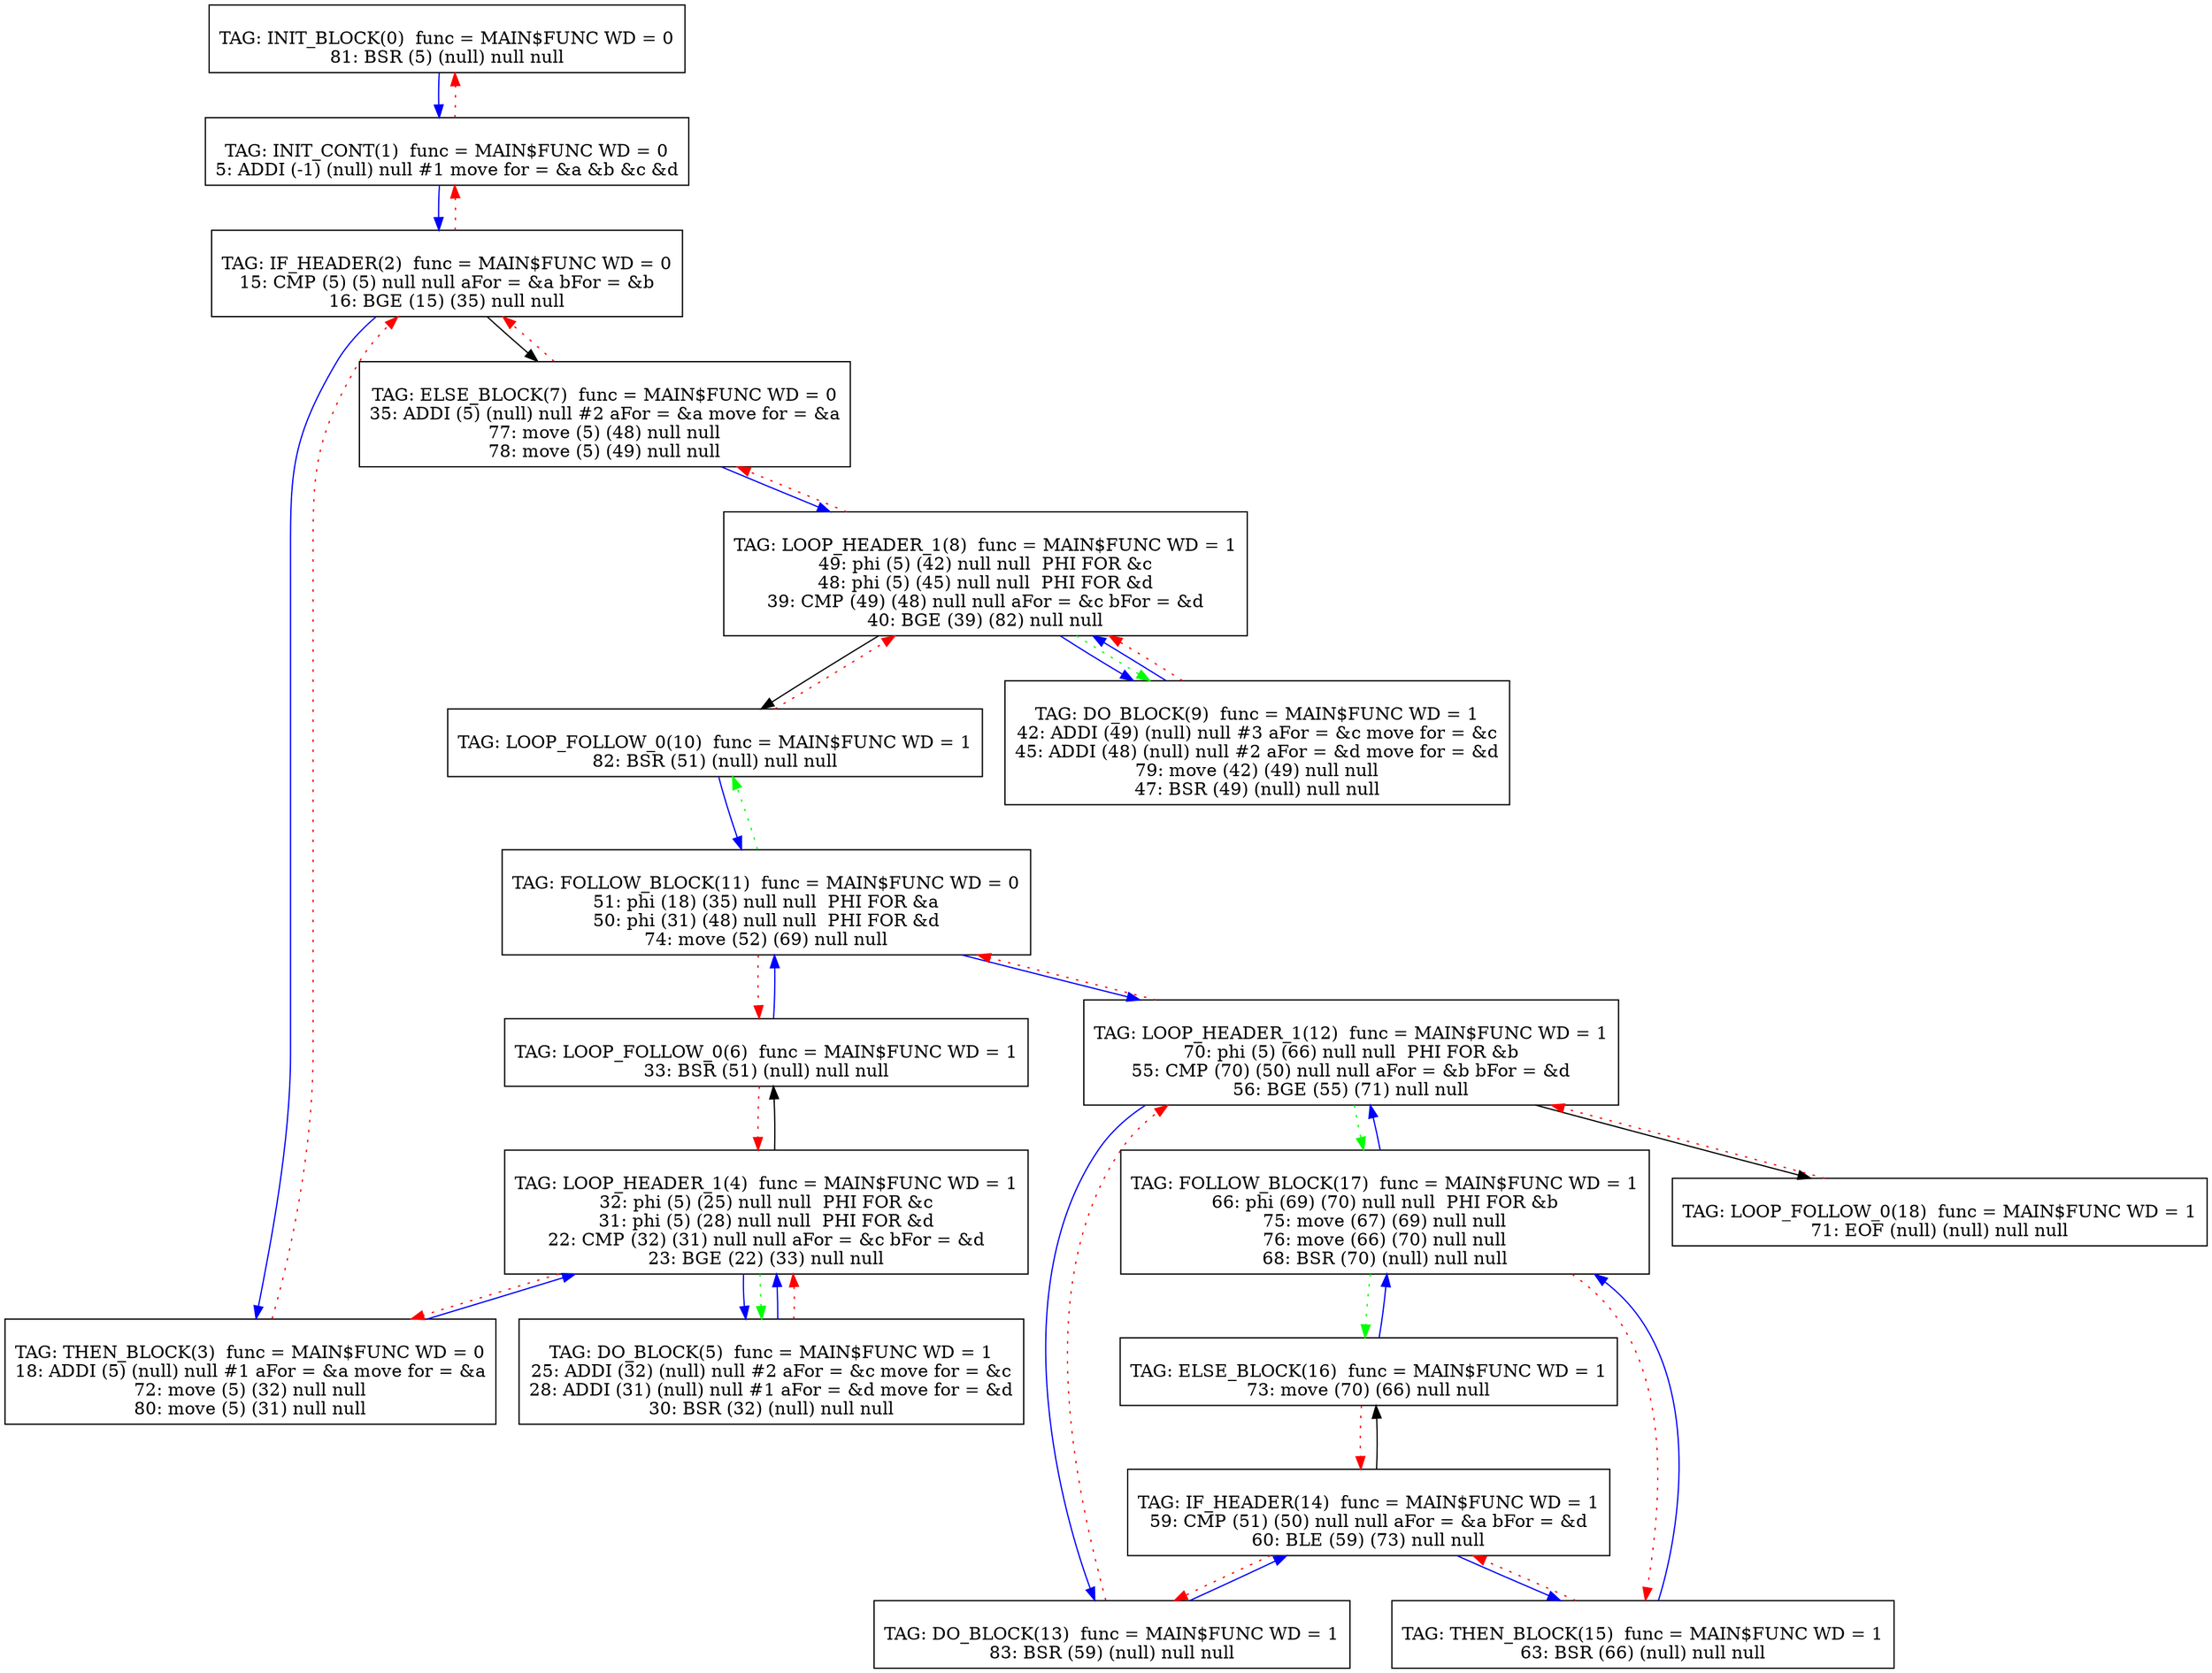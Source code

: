 digraph {
0[label="
TAG: INIT_BLOCK(0)  func = MAIN$FUNC WD = 0
81: BSR (5) (null) null null
"];
0[shape=box];
0 -> 1[color=blue]
1[label="
TAG: INIT_CONT(1)  func = MAIN$FUNC WD = 0
5: ADDI (-1) (null) null #1 move for = &a &b &c &d
"];
1[shape=box];
1 -> 2[color=blue]
1 -> 0[color=red][style=dotted]
2[label="
TAG: IF_HEADER(2)  func = MAIN$FUNC WD = 0
15: CMP (5) (5) null null aFor = &a bFor = &b
16: BGE (15) (35) null null
"];
2[shape=box];
2 -> 3[color=blue]
2 -> 7[color=black]
2 -> 1[color=red][style=dotted]
3[label="
TAG: THEN_BLOCK(3)  func = MAIN$FUNC WD = 0
18: ADDI (5) (null) null #1 aFor = &a move for = &a
72: move (5) (32) null null
80: move (5) (31) null null
"];
3[shape=box];
3 -> 4[color=blue]
3 -> 2[color=red][style=dotted]
4[label="
TAG: LOOP_HEADER_1(4)  func = MAIN$FUNC WD = 1
32: phi (5) (25) null null  PHI FOR &c
31: phi (5) (28) null null  PHI FOR &d
22: CMP (32) (31) null null aFor = &c bFor = &d
23: BGE (22) (33) null null
"];
4[shape=box];
4 -> 5[color=blue]
4 -> 6[color=black]
4 -> 3[color=red][style=dotted]
4 -> 5[color=green][style=dotted]
5[label="
TAG: DO_BLOCK(5)  func = MAIN$FUNC WD = 1
25: ADDI (32) (null) null #2 aFor = &c move for = &c
28: ADDI (31) (null) null #1 aFor = &d move for = &d
30: BSR (32) (null) null null
"];
5[shape=box];
5 -> 4[color=blue]
5 -> 4[color=red][style=dotted]
6[label="
TAG: LOOP_FOLLOW_0(6)  func = MAIN$FUNC WD = 1
33: BSR (51) (null) null null
"];
6[shape=box];
6 -> 11[color=blue]
6 -> 4[color=red][style=dotted]
7[label="
TAG: ELSE_BLOCK(7)  func = MAIN$FUNC WD = 0
35: ADDI (5) (null) null #2 aFor = &a move for = &a
77: move (5) (48) null null
78: move (5) (49) null null
"];
7[shape=box];
7 -> 8[color=blue]
7 -> 2[color=red][style=dotted]
8[label="
TAG: LOOP_HEADER_1(8)  func = MAIN$FUNC WD = 1
49: phi (5) (42) null null  PHI FOR &c
48: phi (5) (45) null null  PHI FOR &d
39: CMP (49) (48) null null aFor = &c bFor = &d
40: BGE (39) (82) null null
"];
8[shape=box];
8 -> 9[color=blue]
8 -> 10[color=black]
8 -> 7[color=red][style=dotted]
8 -> 9[color=green][style=dotted]
9[label="
TAG: DO_BLOCK(9)  func = MAIN$FUNC WD = 1
42: ADDI (49) (null) null #3 aFor = &c move for = &c
45: ADDI (48) (null) null #2 aFor = &d move for = &d
79: move (42) (49) null null
47: BSR (49) (null) null null
"];
9[shape=box];
9 -> 8[color=blue]
9 -> 8[color=red][style=dotted]
10[label="
TAG: LOOP_FOLLOW_0(10)  func = MAIN$FUNC WD = 1
82: BSR (51) (null) null null
"];
10[shape=box];
10 -> 11[color=blue]
10 -> 8[color=red][style=dotted]
11[label="
TAG: FOLLOW_BLOCK(11)  func = MAIN$FUNC WD = 0
51: phi (18) (35) null null  PHI FOR &a
50: phi (31) (48) null null  PHI FOR &d
74: move (52) (69) null null
"];
11[shape=box];
11 -> 12[color=blue]
11 -> 6[color=red][style=dotted]
11 -> 10[color=green][style=dotted]
12[label="
TAG: LOOP_HEADER_1(12)  func = MAIN$FUNC WD = 1
70: phi (5) (66) null null  PHI FOR &b
55: CMP (70) (50) null null aFor = &b bFor = &d
56: BGE (55) (71) null null
"];
12[shape=box];
12 -> 13[color=blue]
12 -> 18[color=black]
12 -> 11[color=red][style=dotted]
12 -> 17[color=green][style=dotted]
13[label="
TAG: DO_BLOCK(13)  func = MAIN$FUNC WD = 1
83: BSR (59) (null) null null
"];
13[shape=box];
13 -> 14[color=blue]
13 -> 12[color=red][style=dotted]
14[label="
TAG: IF_HEADER(14)  func = MAIN$FUNC WD = 1
59: CMP (51) (50) null null aFor = &a bFor = &d
60: BLE (59) (73) null null
"];
14[shape=box];
14 -> 15[color=blue]
14 -> 16[color=black]
14 -> 13[color=red][style=dotted]
15[label="
TAG: THEN_BLOCK(15)  func = MAIN$FUNC WD = 1
63: BSR (66) (null) null null
"];
15[shape=box];
15 -> 17[color=blue]
15 -> 14[color=red][style=dotted]
16[label="
TAG: ELSE_BLOCK(16)  func = MAIN$FUNC WD = 1
73: move (70) (66) null null
"];
16[shape=box];
16 -> 17[color=blue]
16 -> 14[color=red][style=dotted]
17[label="
TAG: FOLLOW_BLOCK(17)  func = MAIN$FUNC WD = 1
66: phi (69) (70) null null  PHI FOR &b
75: move (67) (69) null null
76: move (66) (70) null null
68: BSR (70) (null) null null
"];
17[shape=box];
17 -> 12[color=blue]
17 -> 15[color=red][style=dotted]
17 -> 16[color=green][style=dotted]
18[label="
TAG: LOOP_FOLLOW_0(18)  func = MAIN$FUNC WD = 1
71: EOF (null) (null) null null
"];
18[shape=box];
18 -> 12[color=red][style=dotted]
}